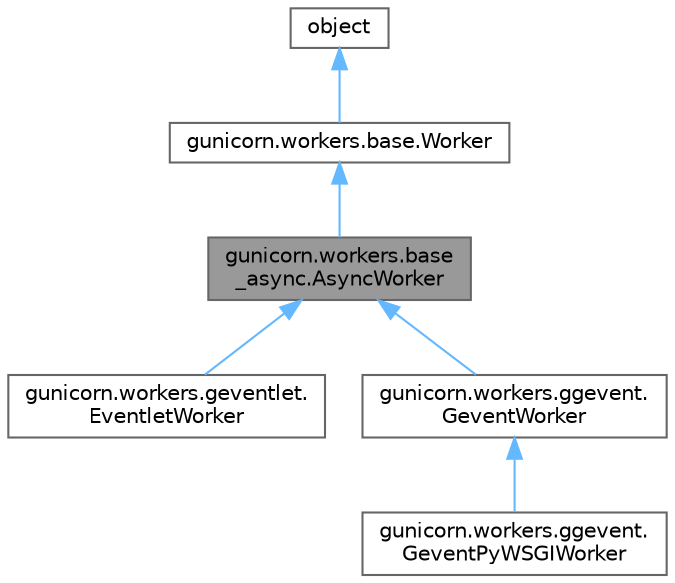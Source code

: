 digraph "gunicorn.workers.base_async.AsyncWorker"
{
 // LATEX_PDF_SIZE
  bgcolor="transparent";
  edge [fontname=Helvetica,fontsize=10,labelfontname=Helvetica,labelfontsize=10];
  node [fontname=Helvetica,fontsize=10,shape=box,height=0.2,width=0.4];
  Node1 [id="Node000001",label="gunicorn.workers.base\l_async.AsyncWorker",height=0.2,width=0.4,color="gray40", fillcolor="grey60", style="filled", fontcolor="black",tooltip=" "];
  Node2 -> Node1 [id="edge1_Node000001_Node000002",dir="back",color="steelblue1",style="solid",tooltip=" "];
  Node2 [id="Node000002",label="gunicorn.workers.base.Worker",height=0.2,width=0.4,color="gray40", fillcolor="white", style="filled",URL="$classgunicorn_1_1workers_1_1base_1_1_worker.html",tooltip=" "];
  Node3 -> Node2 [id="edge2_Node000002_Node000003",dir="back",color="steelblue1",style="solid",tooltip=" "];
  Node3 [id="Node000003",label="object",height=0.2,width=0.4,color="gray40", fillcolor="white", style="filled",tooltip=" "];
  Node1 -> Node4 [id="edge3_Node000001_Node000004",dir="back",color="steelblue1",style="solid",tooltip=" "];
  Node4 [id="Node000004",label="gunicorn.workers.geventlet.\lEventletWorker",height=0.2,width=0.4,color="gray40", fillcolor="white", style="filled",URL="$classgunicorn_1_1workers_1_1geventlet_1_1_eventlet_worker.html",tooltip=" "];
  Node1 -> Node5 [id="edge4_Node000001_Node000005",dir="back",color="steelblue1",style="solid",tooltip=" "];
  Node5 [id="Node000005",label="gunicorn.workers.ggevent.\lGeventWorker",height=0.2,width=0.4,color="gray40", fillcolor="white", style="filled",URL="$classgunicorn_1_1workers_1_1ggevent_1_1_gevent_worker.html",tooltip=" "];
  Node5 -> Node6 [id="edge5_Node000005_Node000006",dir="back",color="steelblue1",style="solid",tooltip=" "];
  Node6 [id="Node000006",label="gunicorn.workers.ggevent.\lGeventPyWSGIWorker",height=0.2,width=0.4,color="gray40", fillcolor="white", style="filled",URL="$classgunicorn_1_1workers_1_1ggevent_1_1_gevent_py_w_s_g_i_worker.html",tooltip=" "];
}
